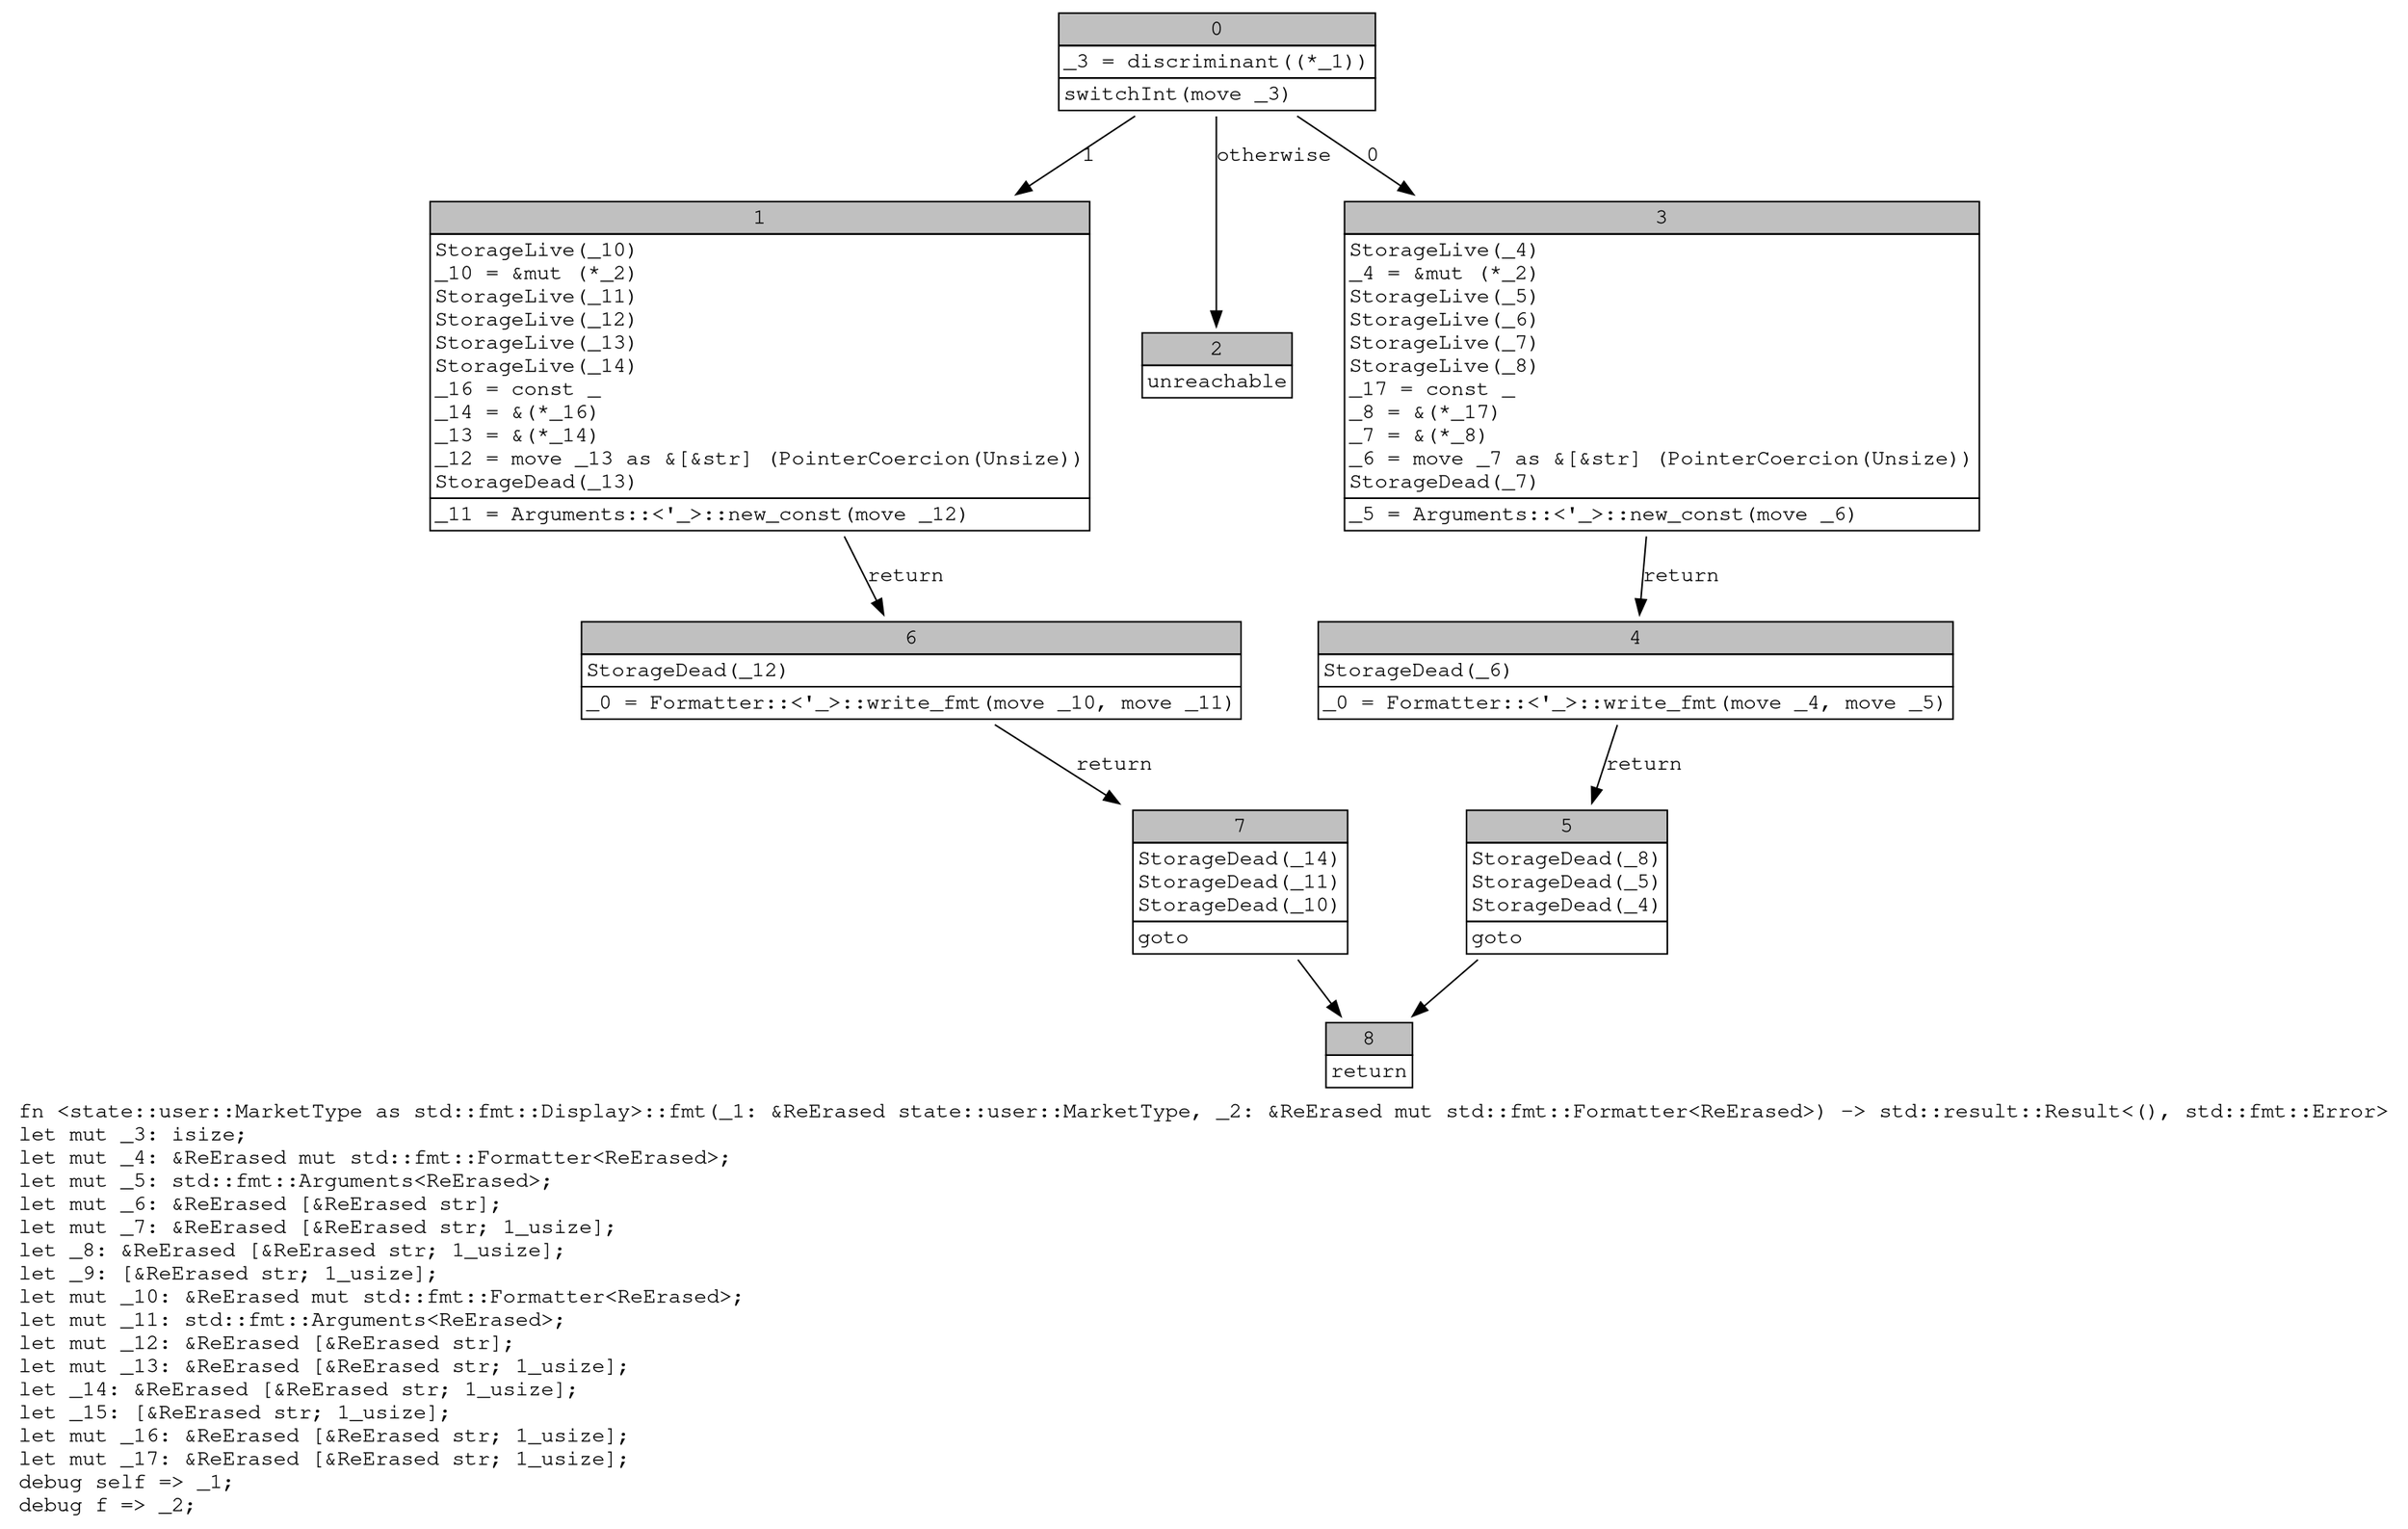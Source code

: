 digraph Mir_0_4403 {
    graph [fontname="Courier, monospace"];
    node [fontname="Courier, monospace"];
    edge [fontname="Courier, monospace"];
    label=<fn &lt;state::user::MarketType as std::fmt::Display&gt;::fmt(_1: &amp;ReErased state::user::MarketType, _2: &amp;ReErased mut std::fmt::Formatter&lt;ReErased&gt;) -&gt; std::result::Result&lt;(), std::fmt::Error&gt;<br align="left"/>let mut _3: isize;<br align="left"/>let mut _4: &amp;ReErased mut std::fmt::Formatter&lt;ReErased&gt;;<br align="left"/>let mut _5: std::fmt::Arguments&lt;ReErased&gt;;<br align="left"/>let mut _6: &amp;ReErased [&amp;ReErased str];<br align="left"/>let mut _7: &amp;ReErased [&amp;ReErased str; 1_usize];<br align="left"/>let _8: &amp;ReErased [&amp;ReErased str; 1_usize];<br align="left"/>let _9: [&amp;ReErased str; 1_usize];<br align="left"/>let mut _10: &amp;ReErased mut std::fmt::Formatter&lt;ReErased&gt;;<br align="left"/>let mut _11: std::fmt::Arguments&lt;ReErased&gt;;<br align="left"/>let mut _12: &amp;ReErased [&amp;ReErased str];<br align="left"/>let mut _13: &amp;ReErased [&amp;ReErased str; 1_usize];<br align="left"/>let _14: &amp;ReErased [&amp;ReErased str; 1_usize];<br align="left"/>let _15: [&amp;ReErased str; 1_usize];<br align="left"/>let mut _16: &amp;ReErased [&amp;ReErased str; 1_usize];<br align="left"/>let mut _17: &amp;ReErased [&amp;ReErased str; 1_usize];<br align="left"/>debug self =&gt; _1;<br align="left"/>debug f =&gt; _2;<br align="left"/>>;
    bb0__0_4403 [shape="none", label=<<table border="0" cellborder="1" cellspacing="0"><tr><td bgcolor="gray" align="center" colspan="1">0</td></tr><tr><td align="left" balign="left">_3 = discriminant((*_1))<br/></td></tr><tr><td align="left">switchInt(move _3)</td></tr></table>>];
    bb1__0_4403 [shape="none", label=<<table border="0" cellborder="1" cellspacing="0"><tr><td bgcolor="gray" align="center" colspan="1">1</td></tr><tr><td align="left" balign="left">StorageLive(_10)<br/>_10 = &amp;mut (*_2)<br/>StorageLive(_11)<br/>StorageLive(_12)<br/>StorageLive(_13)<br/>StorageLive(_14)<br/>_16 = const _<br/>_14 = &amp;(*_16)<br/>_13 = &amp;(*_14)<br/>_12 = move _13 as &amp;[&amp;str] (PointerCoercion(Unsize))<br/>StorageDead(_13)<br/></td></tr><tr><td align="left">_11 = Arguments::&lt;'_&gt;::new_const(move _12)</td></tr></table>>];
    bb2__0_4403 [shape="none", label=<<table border="0" cellborder="1" cellspacing="0"><tr><td bgcolor="gray" align="center" colspan="1">2</td></tr><tr><td align="left">unreachable</td></tr></table>>];
    bb3__0_4403 [shape="none", label=<<table border="0" cellborder="1" cellspacing="0"><tr><td bgcolor="gray" align="center" colspan="1">3</td></tr><tr><td align="left" balign="left">StorageLive(_4)<br/>_4 = &amp;mut (*_2)<br/>StorageLive(_5)<br/>StorageLive(_6)<br/>StorageLive(_7)<br/>StorageLive(_8)<br/>_17 = const _<br/>_8 = &amp;(*_17)<br/>_7 = &amp;(*_8)<br/>_6 = move _7 as &amp;[&amp;str] (PointerCoercion(Unsize))<br/>StorageDead(_7)<br/></td></tr><tr><td align="left">_5 = Arguments::&lt;'_&gt;::new_const(move _6)</td></tr></table>>];
    bb4__0_4403 [shape="none", label=<<table border="0" cellborder="1" cellspacing="0"><tr><td bgcolor="gray" align="center" colspan="1">4</td></tr><tr><td align="left" balign="left">StorageDead(_6)<br/></td></tr><tr><td align="left">_0 = Formatter::&lt;'_&gt;::write_fmt(move _4, move _5)</td></tr></table>>];
    bb5__0_4403 [shape="none", label=<<table border="0" cellborder="1" cellspacing="0"><tr><td bgcolor="gray" align="center" colspan="1">5</td></tr><tr><td align="left" balign="left">StorageDead(_8)<br/>StorageDead(_5)<br/>StorageDead(_4)<br/></td></tr><tr><td align="left">goto</td></tr></table>>];
    bb6__0_4403 [shape="none", label=<<table border="0" cellborder="1" cellspacing="0"><tr><td bgcolor="gray" align="center" colspan="1">6</td></tr><tr><td align="left" balign="left">StorageDead(_12)<br/></td></tr><tr><td align="left">_0 = Formatter::&lt;'_&gt;::write_fmt(move _10, move _11)</td></tr></table>>];
    bb7__0_4403 [shape="none", label=<<table border="0" cellborder="1" cellspacing="0"><tr><td bgcolor="gray" align="center" colspan="1">7</td></tr><tr><td align="left" balign="left">StorageDead(_14)<br/>StorageDead(_11)<br/>StorageDead(_10)<br/></td></tr><tr><td align="left">goto</td></tr></table>>];
    bb8__0_4403 [shape="none", label=<<table border="0" cellborder="1" cellspacing="0"><tr><td bgcolor="gray" align="center" colspan="1">8</td></tr><tr><td align="left">return</td></tr></table>>];
    bb0__0_4403 -> bb3__0_4403 [label="0"];
    bb0__0_4403 -> bb1__0_4403 [label="1"];
    bb0__0_4403 -> bb2__0_4403 [label="otherwise"];
    bb1__0_4403 -> bb6__0_4403 [label="return"];
    bb3__0_4403 -> bb4__0_4403 [label="return"];
    bb4__0_4403 -> bb5__0_4403 [label="return"];
    bb5__0_4403 -> bb8__0_4403 [label=""];
    bb6__0_4403 -> bb7__0_4403 [label="return"];
    bb7__0_4403 -> bb8__0_4403 [label=""];
}
